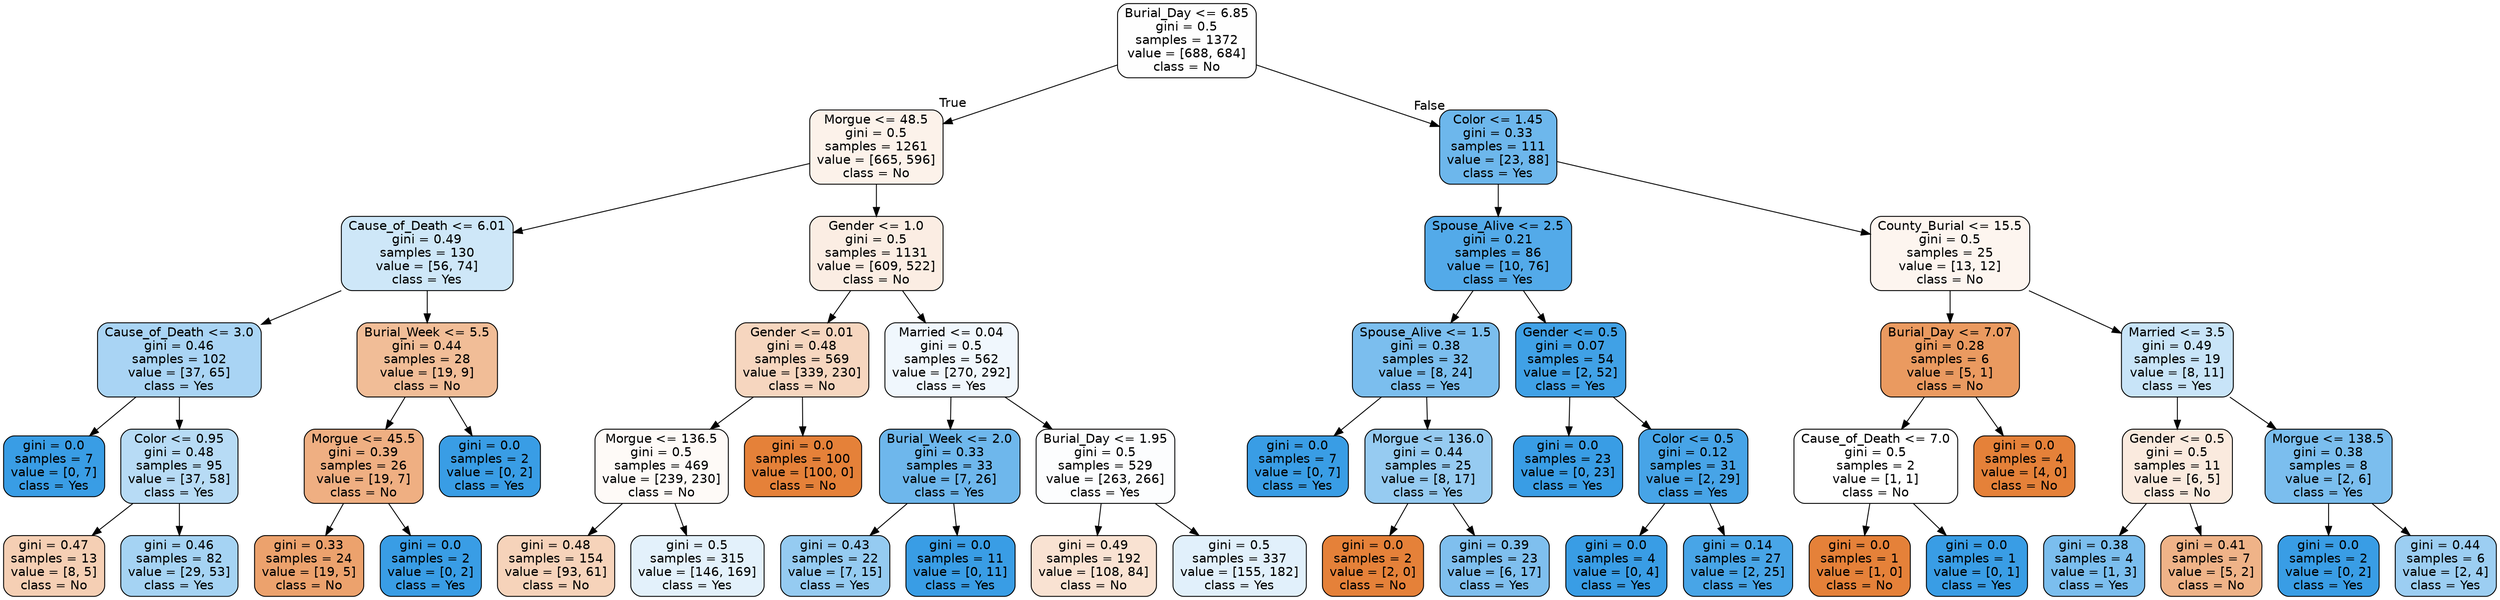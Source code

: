 digraph Tree {
node [shape=box, style="filled, rounded", color="black", fontname=helvetica] ;
edge [fontname=helvetica] ;
0 [label="Burial_Day <= 6.85\ngini = 0.5\nsamples = 1372\nvalue = [688, 684]\nclass = No", fillcolor="#e5813901"] ;
1 [label="Morgue <= 48.5\ngini = 0.5\nsamples = 1261\nvalue = [665, 596]\nclass = No", fillcolor="#e581391a"] ;
0 -> 1 [labeldistance=2.5, labelangle=45, headlabel="True"] ;
2 [label="Cause_of_Death <= 6.01\ngini = 0.49\nsamples = 130\nvalue = [56, 74]\nclass = Yes", fillcolor="#399de53e"] ;
1 -> 2 ;
3 [label="Cause_of_Death <= 3.0\ngini = 0.46\nsamples = 102\nvalue = [37, 65]\nclass = Yes", fillcolor="#399de56e"] ;
2 -> 3 ;
4 [label="gini = 0.0\nsamples = 7\nvalue = [0, 7]\nclass = Yes", fillcolor="#399de5ff"] ;
3 -> 4 ;
5 [label="Color <= 0.95\ngini = 0.48\nsamples = 95\nvalue = [37, 58]\nclass = Yes", fillcolor="#399de55c"] ;
3 -> 5 ;
6 [label="gini = 0.47\nsamples = 13\nvalue = [8, 5]\nclass = No", fillcolor="#e5813960"] ;
5 -> 6 ;
7 [label="gini = 0.46\nsamples = 82\nvalue = [29, 53]\nclass = Yes", fillcolor="#399de573"] ;
5 -> 7 ;
8 [label="Burial_Week <= 5.5\ngini = 0.44\nsamples = 28\nvalue = [19, 9]\nclass = No", fillcolor="#e5813986"] ;
2 -> 8 ;
9 [label="Morgue <= 45.5\ngini = 0.39\nsamples = 26\nvalue = [19, 7]\nclass = No", fillcolor="#e58139a1"] ;
8 -> 9 ;
10 [label="gini = 0.33\nsamples = 24\nvalue = [19, 5]\nclass = No", fillcolor="#e58139bc"] ;
9 -> 10 ;
11 [label="gini = 0.0\nsamples = 2\nvalue = [0, 2]\nclass = Yes", fillcolor="#399de5ff"] ;
9 -> 11 ;
12 [label="gini = 0.0\nsamples = 2\nvalue = [0, 2]\nclass = Yes", fillcolor="#399de5ff"] ;
8 -> 12 ;
13 [label="Gender <= 1.0\ngini = 0.5\nsamples = 1131\nvalue = [609, 522]\nclass = No", fillcolor="#e5813924"] ;
1 -> 13 ;
14 [label="Gender <= 0.01\ngini = 0.48\nsamples = 569\nvalue = [339, 230]\nclass = No", fillcolor="#e5813952"] ;
13 -> 14 ;
15 [label="Morgue <= 136.5\ngini = 0.5\nsamples = 469\nvalue = [239, 230]\nclass = No", fillcolor="#e581390a"] ;
14 -> 15 ;
16 [label="gini = 0.48\nsamples = 154\nvalue = [93, 61]\nclass = No", fillcolor="#e5813958"] ;
15 -> 16 ;
17 [label="gini = 0.5\nsamples = 315\nvalue = [146, 169]\nclass = Yes", fillcolor="#399de523"] ;
15 -> 17 ;
18 [label="gini = 0.0\nsamples = 100\nvalue = [100, 0]\nclass = No", fillcolor="#e58139ff"] ;
14 -> 18 ;
19 [label="Married <= 0.04\ngini = 0.5\nsamples = 562\nvalue = [270, 292]\nclass = Yes", fillcolor="#399de513"] ;
13 -> 19 ;
20 [label="Burial_Week <= 2.0\ngini = 0.33\nsamples = 33\nvalue = [7, 26]\nclass = Yes", fillcolor="#399de5ba"] ;
19 -> 20 ;
21 [label="gini = 0.43\nsamples = 22\nvalue = [7, 15]\nclass = Yes", fillcolor="#399de588"] ;
20 -> 21 ;
22 [label="gini = 0.0\nsamples = 11\nvalue = [0, 11]\nclass = Yes", fillcolor="#399de5ff"] ;
20 -> 22 ;
23 [label="Burial_Day <= 1.95\ngini = 0.5\nsamples = 529\nvalue = [263, 266]\nclass = Yes", fillcolor="#399de503"] ;
19 -> 23 ;
24 [label="gini = 0.49\nsamples = 192\nvalue = [108, 84]\nclass = No", fillcolor="#e5813939"] ;
23 -> 24 ;
25 [label="gini = 0.5\nsamples = 337\nvalue = [155, 182]\nclass = Yes", fillcolor="#399de526"] ;
23 -> 25 ;
26 [label="Color <= 1.45\ngini = 0.33\nsamples = 111\nvalue = [23, 88]\nclass = Yes", fillcolor="#399de5bc"] ;
0 -> 26 [labeldistance=2.5, labelangle=-45, headlabel="False"] ;
27 [label="Spouse_Alive <= 2.5\ngini = 0.21\nsamples = 86\nvalue = [10, 76]\nclass = Yes", fillcolor="#399de5dd"] ;
26 -> 27 ;
28 [label="Spouse_Alive <= 1.5\ngini = 0.38\nsamples = 32\nvalue = [8, 24]\nclass = Yes", fillcolor="#399de5aa"] ;
27 -> 28 ;
29 [label="gini = 0.0\nsamples = 7\nvalue = [0, 7]\nclass = Yes", fillcolor="#399de5ff"] ;
28 -> 29 ;
30 [label="Morgue <= 136.0\ngini = 0.44\nsamples = 25\nvalue = [8, 17]\nclass = Yes", fillcolor="#399de587"] ;
28 -> 30 ;
31 [label="gini = 0.0\nsamples = 2\nvalue = [2, 0]\nclass = No", fillcolor="#e58139ff"] ;
30 -> 31 ;
32 [label="gini = 0.39\nsamples = 23\nvalue = [6, 17]\nclass = Yes", fillcolor="#399de5a5"] ;
30 -> 32 ;
33 [label="Gender <= 0.5\ngini = 0.07\nsamples = 54\nvalue = [2, 52]\nclass = Yes", fillcolor="#399de5f5"] ;
27 -> 33 ;
34 [label="gini = 0.0\nsamples = 23\nvalue = [0, 23]\nclass = Yes", fillcolor="#399de5ff"] ;
33 -> 34 ;
35 [label="Color <= 0.5\ngini = 0.12\nsamples = 31\nvalue = [2, 29]\nclass = Yes", fillcolor="#399de5ed"] ;
33 -> 35 ;
36 [label="gini = 0.0\nsamples = 4\nvalue = [0, 4]\nclass = Yes", fillcolor="#399de5ff"] ;
35 -> 36 ;
37 [label="gini = 0.14\nsamples = 27\nvalue = [2, 25]\nclass = Yes", fillcolor="#399de5eb"] ;
35 -> 37 ;
38 [label="County_Burial <= 15.5\ngini = 0.5\nsamples = 25\nvalue = [13, 12]\nclass = No", fillcolor="#e5813914"] ;
26 -> 38 ;
39 [label="Burial_Day <= 7.07\ngini = 0.28\nsamples = 6\nvalue = [5, 1]\nclass = No", fillcolor="#e58139cc"] ;
38 -> 39 ;
40 [label="Cause_of_Death <= 7.0\ngini = 0.5\nsamples = 2\nvalue = [1, 1]\nclass = No", fillcolor="#e5813900"] ;
39 -> 40 ;
41 [label="gini = 0.0\nsamples = 1\nvalue = [1, 0]\nclass = No", fillcolor="#e58139ff"] ;
40 -> 41 ;
42 [label="gini = 0.0\nsamples = 1\nvalue = [0, 1]\nclass = Yes", fillcolor="#399de5ff"] ;
40 -> 42 ;
43 [label="gini = 0.0\nsamples = 4\nvalue = [4, 0]\nclass = No", fillcolor="#e58139ff"] ;
39 -> 43 ;
44 [label="Married <= 3.5\ngini = 0.49\nsamples = 19\nvalue = [8, 11]\nclass = Yes", fillcolor="#399de546"] ;
38 -> 44 ;
45 [label="Gender <= 0.5\ngini = 0.5\nsamples = 11\nvalue = [6, 5]\nclass = No", fillcolor="#e581392a"] ;
44 -> 45 ;
46 [label="gini = 0.38\nsamples = 4\nvalue = [1, 3]\nclass = Yes", fillcolor="#399de5aa"] ;
45 -> 46 ;
47 [label="gini = 0.41\nsamples = 7\nvalue = [5, 2]\nclass = No", fillcolor="#e5813999"] ;
45 -> 47 ;
48 [label="Morgue <= 138.5\ngini = 0.38\nsamples = 8\nvalue = [2, 6]\nclass = Yes", fillcolor="#399de5aa"] ;
44 -> 48 ;
49 [label="gini = 0.0\nsamples = 2\nvalue = [0, 2]\nclass = Yes", fillcolor="#399de5ff"] ;
48 -> 49 ;
50 [label="gini = 0.44\nsamples = 6\nvalue = [2, 4]\nclass = Yes", fillcolor="#399de57f"] ;
48 -> 50 ;
}